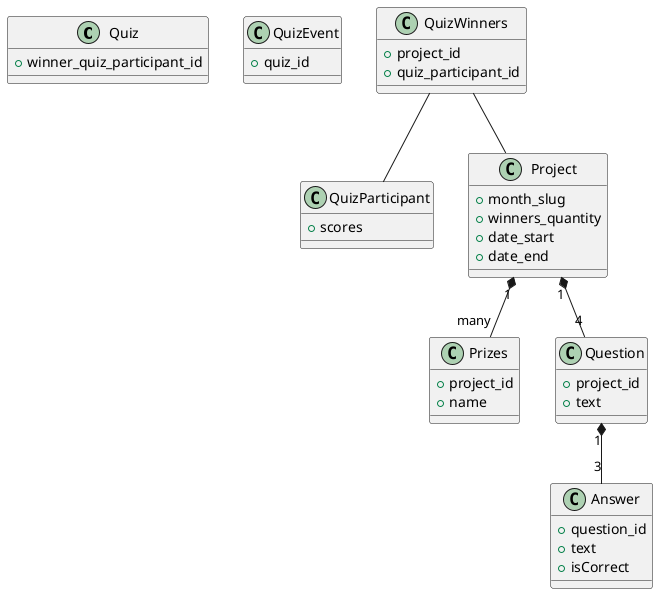 @startuml
class Quiz {
+winner_quiz_participant_id
}
class QuizEvent {
+quiz_id
}
class QuizParticipant {
+scores
}
class QuizWinners{
+project_id
+quiz_participant_id
}
class Prizes{
+project_id
+name
}
class Project {
+month_slug
+winners_quantity
+date_start
+date_end
}
class Question {
+project_id
+text
}
class Answer {
+question_id
+text
+isCorrect
}
Project "1" *-- "4" Question
Question "1" *-- "3" Answer
QuizWinners -- QuizParticipant
QuizWinners -- Project
Project "1" *-- "many" Prizes
@enduml